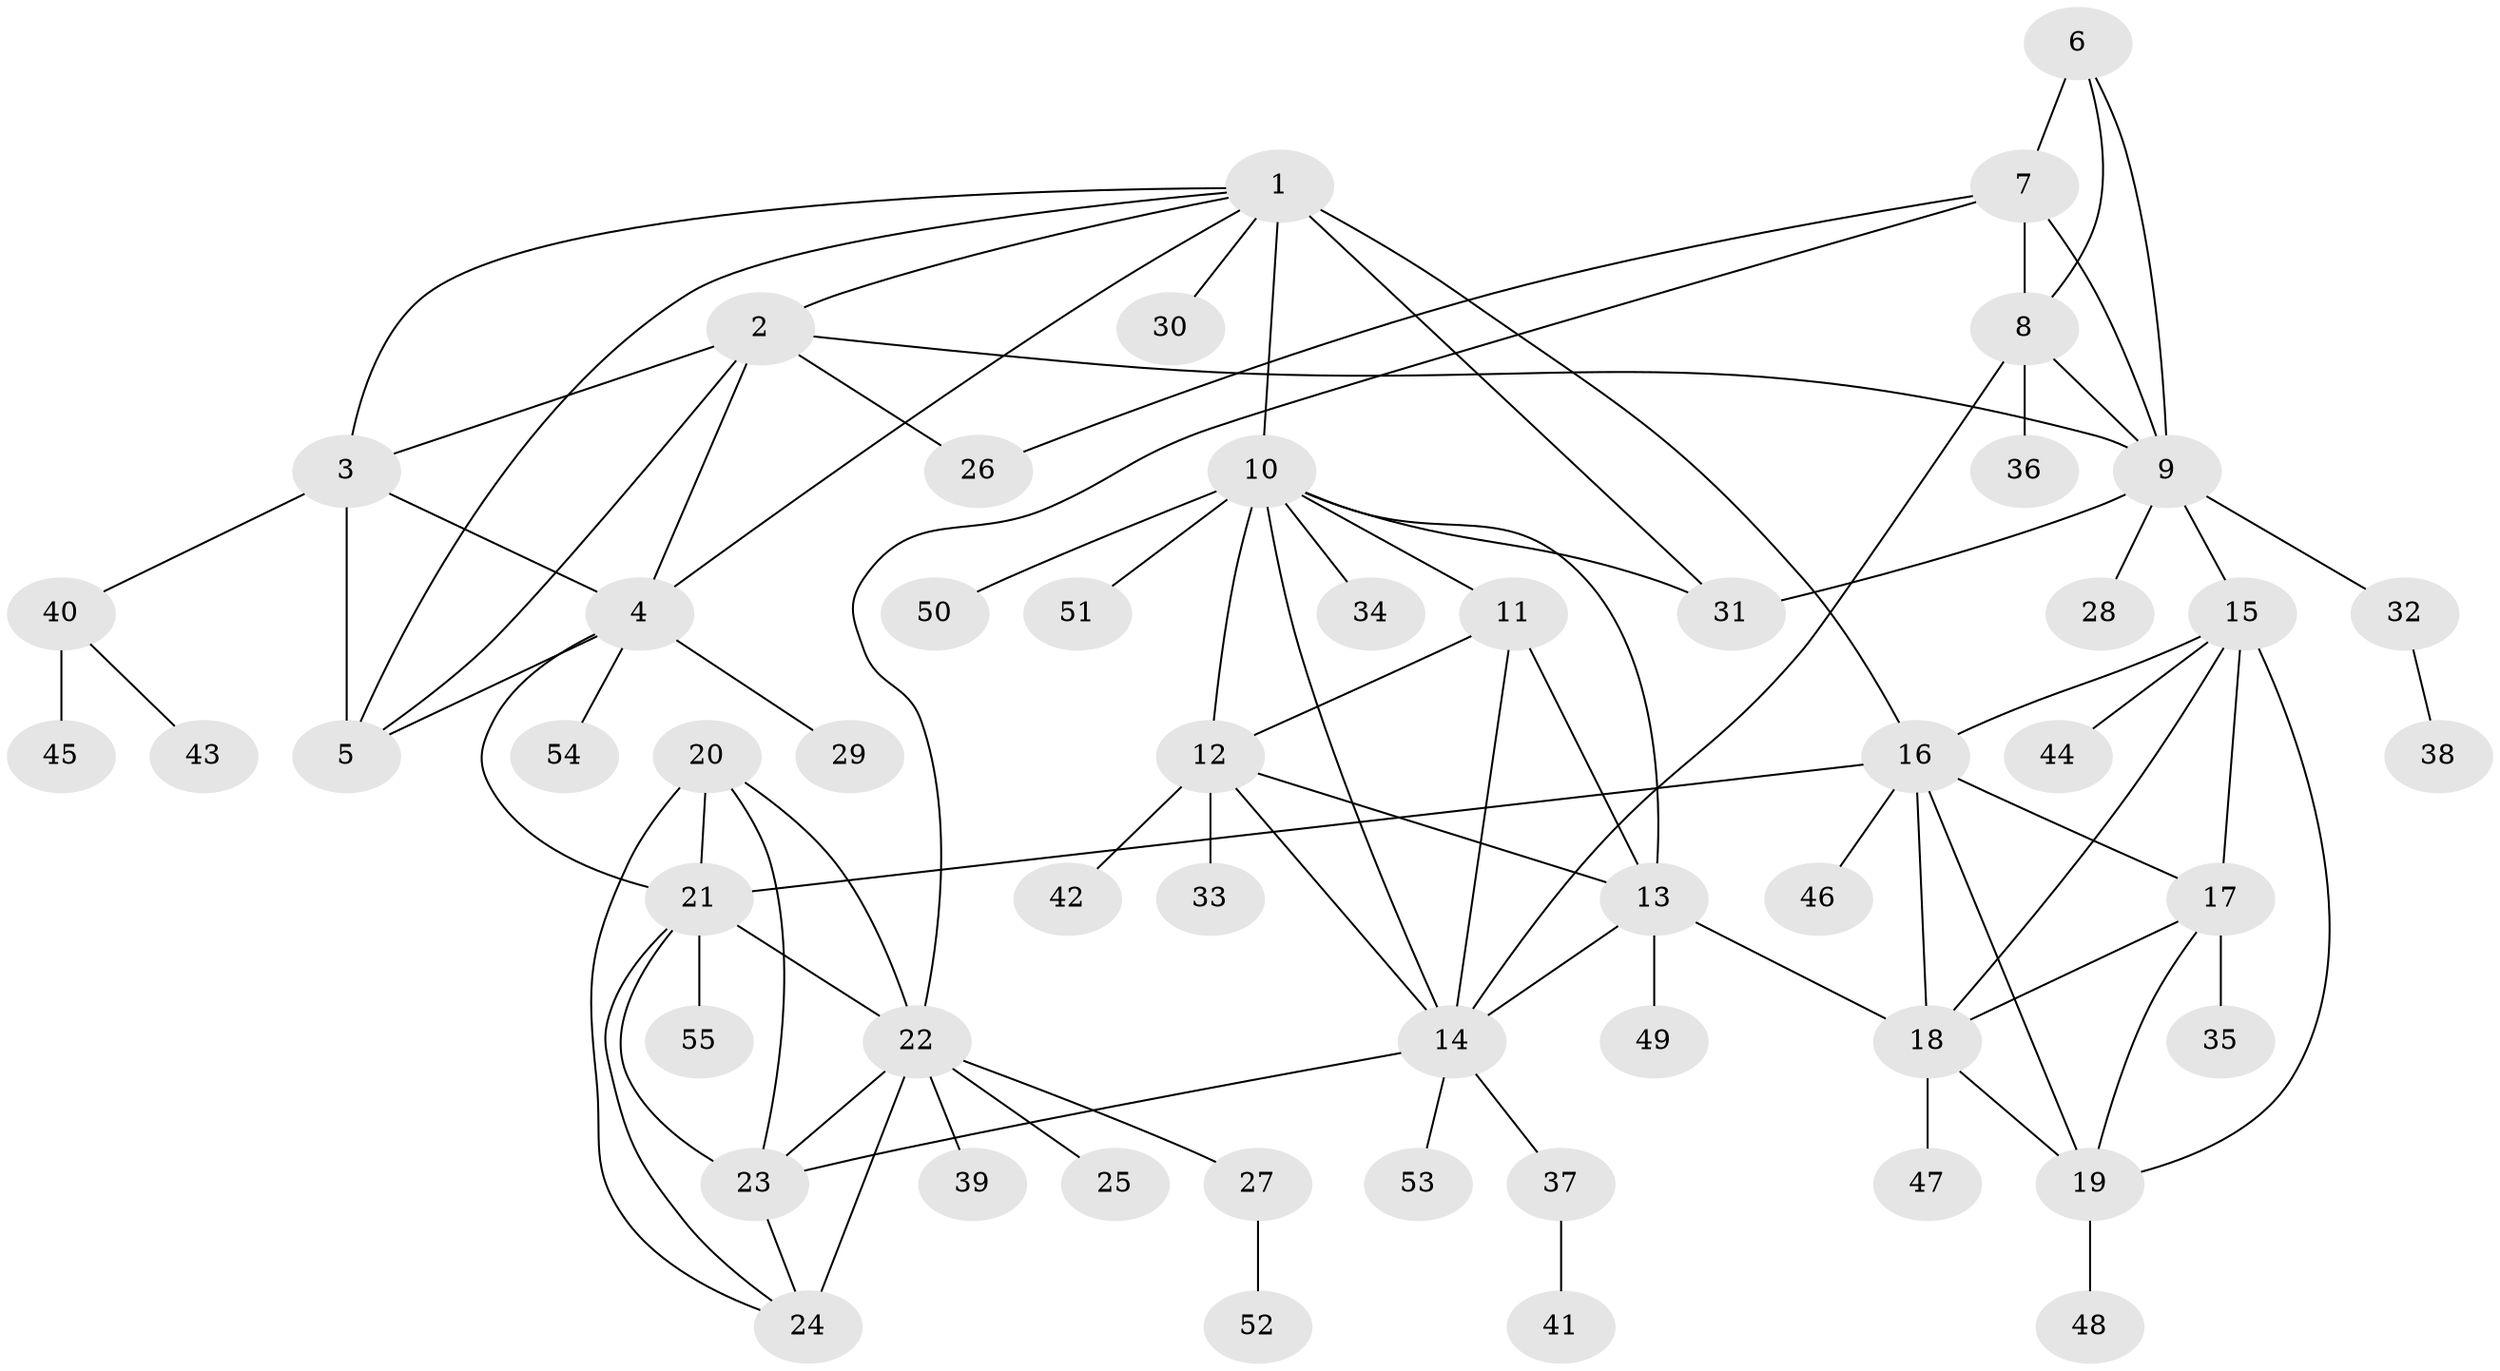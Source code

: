 // original degree distribution, {12: 0.009174311926605505, 8: 0.05504587155963303, 5: 0.045871559633027525, 6: 0.05504587155963303, 4: 0.01834862385321101, 10: 0.009174311926605505, 13: 0.009174311926605505, 11: 0.01834862385321101, 7: 0.01834862385321101, 9: 0.009174311926605505, 2: 0.10091743119266056, 1: 0.6330275229357798, 3: 0.01834862385321101}
// Generated by graph-tools (version 1.1) at 2025/37/03/09/25 02:37:15]
// undirected, 55 vertices, 90 edges
graph export_dot {
graph [start="1"]
  node [color=gray90,style=filled];
  1;
  2;
  3;
  4;
  5;
  6;
  7;
  8;
  9;
  10;
  11;
  12;
  13;
  14;
  15;
  16;
  17;
  18;
  19;
  20;
  21;
  22;
  23;
  24;
  25;
  26;
  27;
  28;
  29;
  30;
  31;
  32;
  33;
  34;
  35;
  36;
  37;
  38;
  39;
  40;
  41;
  42;
  43;
  44;
  45;
  46;
  47;
  48;
  49;
  50;
  51;
  52;
  53;
  54;
  55;
  1 -- 2 [weight=1.0];
  1 -- 3 [weight=1.0];
  1 -- 4 [weight=1.0];
  1 -- 5 [weight=1.0];
  1 -- 10 [weight=1.0];
  1 -- 16 [weight=1.0];
  1 -- 30 [weight=1.0];
  1 -- 31 [weight=4.0];
  2 -- 3 [weight=1.0];
  2 -- 4 [weight=1.0];
  2 -- 5 [weight=1.0];
  2 -- 9 [weight=1.0];
  2 -- 26 [weight=2.0];
  3 -- 4 [weight=1.0];
  3 -- 5 [weight=2.0];
  3 -- 40 [weight=1.0];
  4 -- 5 [weight=1.0];
  4 -- 21 [weight=1.0];
  4 -- 29 [weight=1.0];
  4 -- 54 [weight=1.0];
  6 -- 7 [weight=2.0];
  6 -- 8 [weight=1.0];
  6 -- 9 [weight=1.0];
  7 -- 8 [weight=2.0];
  7 -- 9 [weight=2.0];
  7 -- 22 [weight=1.0];
  7 -- 26 [weight=1.0];
  8 -- 9 [weight=1.0];
  8 -- 14 [weight=1.0];
  8 -- 36 [weight=4.0];
  9 -- 15 [weight=1.0];
  9 -- 28 [weight=4.0];
  9 -- 31 [weight=1.0];
  9 -- 32 [weight=1.0];
  10 -- 11 [weight=1.0];
  10 -- 12 [weight=1.0];
  10 -- 13 [weight=1.0];
  10 -- 14 [weight=1.0];
  10 -- 31 [weight=1.0];
  10 -- 34 [weight=2.0];
  10 -- 50 [weight=1.0];
  10 -- 51 [weight=1.0];
  11 -- 12 [weight=1.0];
  11 -- 13 [weight=1.0];
  11 -- 14 [weight=1.0];
  12 -- 13 [weight=1.0];
  12 -- 14 [weight=1.0];
  12 -- 33 [weight=2.0];
  12 -- 42 [weight=1.0];
  13 -- 14 [weight=1.0];
  13 -- 18 [weight=1.0];
  13 -- 49 [weight=1.0];
  14 -- 23 [weight=1.0];
  14 -- 37 [weight=1.0];
  14 -- 53 [weight=1.0];
  15 -- 16 [weight=1.0];
  15 -- 17 [weight=1.0];
  15 -- 18 [weight=1.0];
  15 -- 19 [weight=1.0];
  15 -- 44 [weight=2.0];
  16 -- 17 [weight=1.0];
  16 -- 18 [weight=1.0];
  16 -- 19 [weight=1.0];
  16 -- 21 [weight=1.0];
  16 -- 46 [weight=1.0];
  17 -- 18 [weight=1.0];
  17 -- 19 [weight=1.0];
  17 -- 35 [weight=1.0];
  18 -- 19 [weight=1.0];
  18 -- 47 [weight=1.0];
  19 -- 48 [weight=1.0];
  20 -- 21 [weight=1.0];
  20 -- 22 [weight=1.0];
  20 -- 23 [weight=1.0];
  20 -- 24 [weight=1.0];
  21 -- 22 [weight=1.0];
  21 -- 23 [weight=1.0];
  21 -- 24 [weight=1.0];
  21 -- 55 [weight=1.0];
  22 -- 23 [weight=1.0];
  22 -- 24 [weight=3.0];
  22 -- 25 [weight=1.0];
  22 -- 27 [weight=1.0];
  22 -- 39 [weight=1.0];
  23 -- 24 [weight=1.0];
  27 -- 52 [weight=1.0];
  32 -- 38 [weight=1.0];
  37 -- 41 [weight=3.0];
  40 -- 43 [weight=1.0];
  40 -- 45 [weight=3.0];
}
